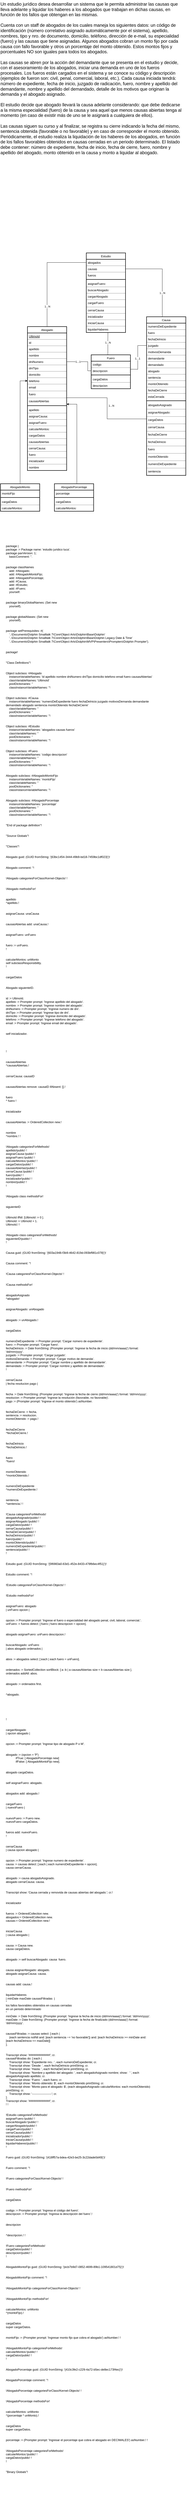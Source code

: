 <mxfile version="27.1.4">
  <diagram id="nPrbaPytp_9vwMqdARKt" name="Página-1">
    <mxGraphModel dx="1098" dy="1591" grid="1" gridSize="10" guides="1" tooltips="1" connect="1" arrows="1" fold="1" page="1" pageScale="1" pageWidth="827" pageHeight="1169" math="0" shadow="0">
      <root>
        <mxCell id="WIyWlLk6GJQsqaUBKTNV-0" />
        <mxCell id="WIyWlLk6GJQsqaUBKTNV-1" parent="WIyWlLk6GJQsqaUBKTNV-0" />
        <mxCell id="4O37cZlF4Homk0dJ1W0X-19" style="edgeStyle=orthogonalEdgeStyle;rounded=0;orthogonalLoop=1;jettySize=auto;html=1;endArrow=none;startFill=0;exitX=0;exitY=0.5;exitDx=0;exitDy=0;entryX=1;entryY=0.5;entryDx=0;entryDy=0;" parent="WIyWlLk6GJQsqaUBKTNV-1" source="zkfFHV4jXpPFQw0GAbJ--19" target="WocVs_nFNmPU2-qUiD_d-23" edge="1">
          <mxGeometry relative="1" as="geometry">
            <Array as="points">
              <mxPoint x="392" y="520" />
              <mxPoint x="392" y="483" />
            </Array>
            <mxPoint x="342" y="510" as="targetPoint" />
          </mxGeometry>
        </mxCell>
        <mxCell id="4O37cZlF4Homk0dJ1W0X-20" value="1...1" style="edgeLabel;html=1;align=center;verticalAlign=middle;resizable=0;points=[];" parent="4O37cZlF4Homk0dJ1W0X-19" vertex="1" connectable="0">
          <mxGeometry x="-0.055" y="3" relative="1" as="geometry">
            <mxPoint x="-27" y="-3" as="offset" />
          </mxGeometry>
        </mxCell>
        <mxCell id="4O37cZlF4Homk0dJ1W0X-24" style="edgeStyle=orthogonalEdgeStyle;rounded=0;orthogonalLoop=1;jettySize=auto;html=1;entryX=0;entryY=0.5;entryDx=0;entryDy=0;endArrow=none;startFill=0;exitX=0.996;exitY=0.254;exitDx=0;exitDy=0;exitPerimeter=0;" parent="WIyWlLk6GJQsqaUBKTNV-1" source="zkfFHV4jXpPFQw0GAbJ--19" target="WocVs_nFNmPU2-qUiD_d-14" edge="1">
          <mxGeometry relative="1" as="geometry">
            <Array as="points">
              <mxPoint x="582" y="514" />
              <mxPoint x="596" y="514" />
              <mxPoint x="596" y="586" />
            </Array>
          </mxGeometry>
        </mxCell>
        <mxCell id="4O37cZlF4Homk0dJ1W0X-25" value="1...1" style="edgeLabel;html=1;align=center;verticalAlign=middle;resizable=0;points=[];" parent="4O37cZlF4Homk0dJ1W0X-24" vertex="1" connectable="0">
          <mxGeometry x="0.063" y="1" relative="1" as="geometry">
            <mxPoint y="12" as="offset" />
          </mxGeometry>
        </mxCell>
        <mxCell id="zkfFHV4jXpPFQw0GAbJ--17" value="Fuero" style="swimlane;fontStyle=0;align=center;verticalAlign=top;childLayout=stackLayout;horizontal=1;startSize=26;horizontalStack=0;resizeParent=1;resizeLast=0;collapsible=1;marginBottom=0;rounded=0;shadow=0;strokeWidth=2;fillColor=#FFFFFF;perimeterSpacing=0;swimlaneLine=1;swimlaneFillColor=#FFFFFF;" parent="WIyWlLk6GJQsqaUBKTNV-1" vertex="1">
          <mxGeometry x="406" y="455" width="160" height="138" as="geometry">
            <mxRectangle x="550" y="140" width="160" height="26" as="alternateBounds" />
          </mxGeometry>
        </mxCell>
        <mxCell id="zkfFHV4jXpPFQw0GAbJ--18" value="codigo" style="text;align=left;verticalAlign=top;spacingLeft=4;spacingRight=4;overflow=hidden;rotatable=0;points=[[0,0.5],[1,0.5]];portConstraint=eastwest;fillColor=none;strokeWidth=0.5;strokeColor=default;" parent="zkfFHV4jXpPFQw0GAbJ--17" vertex="1">
          <mxGeometry y="26" width="160" height="26" as="geometry" />
        </mxCell>
        <mxCell id="zkfFHV4jXpPFQw0GAbJ--19" value="descripcion" style="text;align=left;verticalAlign=top;spacingLeft=4;spacingRight=4;overflow=hidden;rotatable=0;points=[[0,0.5],[1,0.5]];portConstraint=eastwest;rounded=0;shadow=0;html=0;fillColor=none;" parent="zkfFHV4jXpPFQw0GAbJ--17" vertex="1">
          <mxGeometry y="52" width="160" height="26" as="geometry" />
        </mxCell>
        <mxCell id="zkfFHV4jXpPFQw0GAbJ--23" value="" style="line;html=1;strokeWidth=2;align=left;verticalAlign=middle;spacingTop=-1;spacingLeft=3;spacingRight=3;rotatable=0;labelPosition=right;points=[];portConstraint=eastwest;" parent="zkfFHV4jXpPFQw0GAbJ--17" vertex="1">
          <mxGeometry y="78" width="160" height="8" as="geometry" />
        </mxCell>
        <mxCell id="_gNwSuhdFXTQbb97_CQj-11" value="cargaDatos" style="text;align=left;verticalAlign=top;spacingLeft=4;spacingRight=4;overflow=hidden;rotatable=0;points=[[0,0.5],[1,0.5]];portConstraint=eastwest;fillColor=none;" vertex="1" parent="zkfFHV4jXpPFQw0GAbJ--17">
          <mxGeometry y="86" width="160" height="26" as="geometry" />
        </mxCell>
        <mxCell id="zkfFHV4jXpPFQw0GAbJ--24" value="descripcion" style="text;align=left;verticalAlign=top;spacingLeft=4;spacingRight=4;overflow=hidden;rotatable=0;points=[[0,0.5],[1,0.5]];portConstraint=eastwest;fillColor=none;strokeColor=default;strokeWidth=0.5;" parent="zkfFHV4jXpPFQw0GAbJ--17" vertex="1">
          <mxGeometry y="112" width="160" height="26" as="geometry" />
        </mxCell>
        <mxCell id="WocVs_nFNmPU2-qUiD_d-0" value="&lt;font style=&quot;font-size: 18px;&quot;&gt;Un estudio jurídico desea desarrollar un sistema que le permita administrar las causas que&lt;br&gt;lleva adelante y liquidar los haberes a los abogados que trabajan en dichas causas, en&lt;br&gt;función de los fallos que obtengan en las mismas.&lt;/font&gt;&lt;div&gt;&lt;font style=&quot;font-size: 18px;&quot;&gt;&lt;br&gt;Cuenta con un staff de abogados de los cuales maneja los siguientes datos: un código de&lt;br&gt;identificación (número correlativo asignado automáticamente por el sistema), apellido,&lt;br&gt;nombres, tipo y nro. de documento, domicilio, teléfono, dirección de e-mail, su especialidad&lt;br&gt;(fuero) y las causas que tiene asignadas. Algunos abogados cobran un monto fijo por cada&lt;br&gt;causa con fallo favorable y otros un porcentaje del monto obtenido. Estos montos fijos y&lt;br&gt;porcentuales NO son iguales para todos los abogados.&lt;br&gt;&lt;br&gt;&lt;/font&gt;&lt;/div&gt;&lt;div&gt;&lt;font style=&quot;font-size: 18px;&quot;&gt;Las causas se abren por la acción del demandante que se presenta en el estudio y decide,&lt;br&gt;con el asesoramiento de los abogados, iniciar una demanda en uno de los fueros&lt;br&gt;procesales. Los fueros están cargados en el sistema y se conoce su código y descripción&lt;br&gt;(ejemplos de fueron son: civil, penal, comercial, laboral, etc.). Cada causa iniciada tendrá:&lt;br&gt;número de expediente, fecha de inicio, juzgado de radicación, fuero, nombre y apellido del&lt;br&gt;demandante, nombre y apellido del demandado, detalle de los motivos que originan la&lt;br&gt;demanda y el abogado asignado.&lt;br&gt;&lt;br&gt;&lt;/font&gt;&lt;/div&gt;&lt;div&gt;&lt;font style=&quot;font-size: 18px;&quot;&gt;El estudio decide que abogado llevará la causa adelante considerando: que debe dedicarse&lt;br&gt;a la misma especialidad (fuero) de la causa y sea aquel que menos causas abiertas tenga al&lt;br&gt;momento (en caso de existir más de uno se le asignará a cualquiera de ellos).&lt;br&gt;&lt;br&gt;&lt;/font&gt;&lt;/div&gt;&lt;div&gt;&lt;font style=&quot;font-size: 18px;&quot;&gt;Las causas siguen su curso y al finalizar, se registra su cierre indicando la fecha del mismo,&lt;br&gt;sentencia obtenida (favorable o no favorable) y en caso de corresponder el monto obtenido.&lt;br&gt;Periódicamente, el estudio realiza la liquidación de los haberes de los abogados, en función&lt;br&gt;de los fallos favorables obtenidos en causas cerradas en un periodo determinado. El listado&lt;br&gt;debe contener: número de expediente, fecha de inicio, fecha de cierre, fuero, nombre y&lt;br&gt;apellido del abogado, monto obtenido en la causa y monto a liquidar al abogado.&lt;/font&gt;&lt;/div&gt;" style="text;whiteSpace=wrap;html=1;" parent="WIyWlLk6GJQsqaUBKTNV-1" vertex="1">
          <mxGeometry x="34" y="-990" width="770" height="680" as="geometry" />
        </mxCell>
        <mxCell id="WocVs_nFNmPU2-qUiD_d-1" value="Estudio" style="swimlane;fontStyle=0;align=center;verticalAlign=top;childLayout=stackLayout;horizontal=1;startSize=26;horizontalStack=0;resizeParent=1;resizeLast=0;collapsible=1;marginBottom=0;rounded=0;shadow=0;strokeWidth=2;swimlaneFillColor=#FFFFFF;" parent="WIyWlLk6GJQsqaUBKTNV-1" vertex="1">
          <mxGeometry x="386" y="40" width="160" height="324" as="geometry">
            <mxRectangle x="550" y="140" width="160" height="26" as="alternateBounds" />
          </mxGeometry>
        </mxCell>
        <mxCell id="WocVs_nFNmPU2-qUiD_d-2" value="abogados" style="text;align=left;verticalAlign=top;spacingLeft=4;spacingRight=4;overflow=hidden;rotatable=0;points=[[0,0.5],[1,0.5]];portConstraint=eastwest;fillColor=none;strokeWidth=0.5;strokeColor=default;" parent="WocVs_nFNmPU2-qUiD_d-1" vertex="1">
          <mxGeometry y="26" width="160" height="26" as="geometry" />
        </mxCell>
        <mxCell id="WocVs_nFNmPU2-qUiD_d-3" value="causas" style="text;align=left;verticalAlign=top;spacingLeft=4;spacingRight=4;overflow=hidden;rotatable=0;points=[[0,0.5],[1,0.5]];portConstraint=eastwest;rounded=0;shadow=0;html=0;fillColor=none;strokeWidth=0.5;strokeColor=default;" parent="WocVs_nFNmPU2-qUiD_d-1" vertex="1">
          <mxGeometry y="52" width="160" height="26" as="geometry" />
        </mxCell>
        <mxCell id="wk-J22gKXtRtqj58cMsg-0" value="fueros" style="text;align=left;verticalAlign=top;spacingLeft=4;spacingRight=4;overflow=hidden;rotatable=0;points=[[0,0.5],[1,0.5]];portConstraint=eastwest;rounded=0;shadow=0;html=0;fillColor=none;strokeWidth=1;" parent="WocVs_nFNmPU2-qUiD_d-1" vertex="1">
          <mxGeometry y="78" width="160" height="26" as="geometry" />
        </mxCell>
        <mxCell id="WocVs_nFNmPU2-qUiD_d-7" value="" style="line;html=1;strokeWidth=2;align=left;verticalAlign=middle;spacingTop=-1;spacingLeft=3;spacingRight=3;rotatable=0;labelPosition=right;points=[];portConstraint=eastwest;" parent="WocVs_nFNmPU2-qUiD_d-1" vertex="1">
          <mxGeometry y="104" width="160" height="8" as="geometry" />
        </mxCell>
        <mxCell id="WocVs_nFNmPU2-qUiD_d-8" value="asignarFuero:" style="text;align=left;verticalAlign=top;spacingLeft=4;spacingRight=4;overflow=hidden;rotatable=0;points=[[0,0.5],[1,0.5]];portConstraint=eastwest;fillColor=none;strokeColor=none;strokeWidth=0.5;" parent="WocVs_nFNmPU2-qUiD_d-1" vertex="1">
          <mxGeometry y="112" width="160" height="26" as="geometry" />
        </mxCell>
        <mxCell id="wk-J22gKXtRtqj58cMsg-1" value="buscarAbogado:" style="text;align=left;verticalAlign=top;spacingLeft=4;spacingRight=4;overflow=hidden;rotatable=0;points=[[0,0.5],[1,0.5]];portConstraint=eastwest;fillColor=none;strokeColor=default;strokeWidth=0.5;" parent="WocVs_nFNmPU2-qUiD_d-1" vertex="1">
          <mxGeometry y="138" width="160" height="26" as="geometry" />
        </mxCell>
        <mxCell id="4O37cZlF4Homk0dJ1W0X-21" value="cargarAbogado" style="text;align=left;verticalAlign=top;spacingLeft=4;spacingRight=4;overflow=hidden;rotatable=0;points=[[0,0.5],[1,0.5]];portConstraint=eastwest;fillColor=none;strokeColor=default;strokeWidth=0.5;" parent="WocVs_nFNmPU2-qUiD_d-1" vertex="1">
          <mxGeometry y="164" width="160" height="26" as="geometry" />
        </mxCell>
        <mxCell id="4O37cZlF4Homk0dJ1W0X-27" value="cargarFuero" style="text;align=left;verticalAlign=top;spacingLeft=4;spacingRight=4;overflow=hidden;rotatable=0;points=[[0,0.5],[1,0.5]];portConstraint=eastwest;fillColor=none;strokeColor=default;strokeWidth=0.5;" parent="WocVs_nFNmPU2-qUiD_d-1" vertex="1">
          <mxGeometry y="190" width="160" height="30" as="geometry" />
        </mxCell>
        <mxCell id="4O37cZlF4Homk0dJ1W0X-23" value="cerrarCausa" style="text;align=left;verticalAlign=top;spacingLeft=4;spacingRight=4;overflow=hidden;rotatable=0;points=[[0,0.5],[1,0.5]];portConstraint=eastwest;fillColor=none;strokeColor=default;strokeWidth=0.5;" parent="WocVs_nFNmPU2-qUiD_d-1" vertex="1">
          <mxGeometry y="220" width="160" height="26" as="geometry" />
        </mxCell>
        <mxCell id="4O37cZlF4Homk0dJ1W0X-26" value="inicializador" style="text;align=left;verticalAlign=top;spacingLeft=4;spacingRight=4;overflow=hidden;rotatable=0;points=[[0,0.5],[1,0.5]];portConstraint=eastwest;fillColor=none;" parent="WocVs_nFNmPU2-qUiD_d-1" vertex="1">
          <mxGeometry y="246" width="160" height="26" as="geometry" />
        </mxCell>
        <mxCell id="_gNwSuhdFXTQbb97_CQj-9" value="iniciarCausa" style="text;align=left;verticalAlign=top;spacingLeft=4;spacingRight=4;overflow=hidden;rotatable=0;points=[[0,0.5],[1,0.5]];portConstraint=eastwest;fillColor=none;strokeColor=default;strokeWidth=0.5;" vertex="1" parent="WocVs_nFNmPU2-qUiD_d-1">
          <mxGeometry y="272" width="160" height="26" as="geometry" />
        </mxCell>
        <mxCell id="_gNwSuhdFXTQbb97_CQj-10" value="liquidarHaberes" style="text;align=left;verticalAlign=top;spacingLeft=4;spacingRight=4;overflow=hidden;rotatable=0;points=[[0,0.5],[1,0.5]];portConstraint=eastwest;fillColor=none;" vertex="1" parent="WocVs_nFNmPU2-qUiD_d-1">
          <mxGeometry y="298" width="160" height="26" as="geometry" />
        </mxCell>
        <mxCell id="WocVs_nFNmPU2-qUiD_d-58" style="edgeStyle=orthogonalEdgeStyle;rounded=0;orthogonalLoop=1;jettySize=auto;html=1;entryX=0;entryY=0.5;entryDx=0;entryDy=0;endArrow=none;startFill=0;" parent="WIyWlLk6GJQsqaUBKTNV-1" source="WocVs_nFNmPU2-qUiD_d-19" target="WocVs_nFNmPU2-qUiD_d-2" edge="1">
          <mxGeometry relative="1" as="geometry" />
        </mxCell>
        <mxCell id="WocVs_nFNmPU2-qUiD_d-68" value="1...N" style="edgeLabel;html=1;align=center;verticalAlign=middle;resizable=0;points=[];shadow=0;strokeColor=#000000;" parent="WocVs_nFNmPU2-qUiD_d-58" vertex="1" connectable="0">
          <mxGeometry x="-0.613" y="-1" relative="1" as="geometry">
            <mxPoint y="-1" as="offset" />
          </mxGeometry>
        </mxCell>
        <mxCell id="WocVs_nFNmPU2-qUiD_d-19" value="Abogado" style="swimlane;fontStyle=0;align=center;verticalAlign=top;childLayout=stackLayout;horizontal=1;startSize=26;horizontalStack=0;resizeParent=1;resizeLast=0;collapsible=1;marginBottom=0;rounded=0;shadow=0;strokeWidth=2;fillColor=#FFFFFF;swimlaneFillColor=#FFFFFF;" parent="WIyWlLk6GJQsqaUBKTNV-1" vertex="1">
          <mxGeometry x="146" y="340" width="160" height="586" as="geometry">
            <mxRectangle x="550" y="140" width="160" height="26" as="alternateBounds" />
          </mxGeometry>
        </mxCell>
        <mxCell id="WocVs_nFNmPU2-qUiD_d-20" value="UltimoId" style="text;align=left;verticalAlign=top;spacingLeft=4;spacingRight=4;overflow=hidden;rotatable=0;points=[[0,0.5],[1,0.5]];portConstraint=eastwest;fillColor=none;strokeColor=default;strokeWidth=0.5;fontStyle=4" parent="WocVs_nFNmPU2-qUiD_d-19" vertex="1">
          <mxGeometry y="26" width="160" height="26" as="geometry" />
        </mxCell>
        <mxCell id="WocVs_nFNmPU2-qUiD_d-21" value="id" style="text;align=left;verticalAlign=top;spacingLeft=4;spacingRight=4;overflow=hidden;rotatable=0;points=[[0,0.5],[1,0.5]];portConstraint=eastwest;rounded=0;shadow=0;html=0;fillColor=none;strokeColor=default;strokeWidth=0.5;" parent="WocVs_nFNmPU2-qUiD_d-19" vertex="1">
          <mxGeometry y="52" width="160" height="26" as="geometry" />
        </mxCell>
        <mxCell id="wk-J22gKXtRtqj58cMsg-12" value="apellido" style="text;align=left;verticalAlign=top;spacingLeft=4;spacingRight=4;overflow=hidden;rotatable=0;points=[[0,0.5],[1,0.5]];portConstraint=eastwest;rounded=0;shadow=0;html=0;fillColor=none;strokeColor=default;strokeWidth=0.5;" parent="WocVs_nFNmPU2-qUiD_d-19" vertex="1">
          <mxGeometry y="78" width="160" height="26" as="geometry" />
        </mxCell>
        <mxCell id="WocVs_nFNmPU2-qUiD_d-22" value="nombre" style="text;align=left;verticalAlign=top;spacingLeft=4;spacingRight=4;overflow=hidden;rotatable=0;points=[[0,0.5],[1,0.5]];portConstraint=eastwest;rounded=0;shadow=0;html=0;fillColor=none;strokeColor=default;strokeWidth=0.5;" parent="WocVs_nFNmPU2-qUiD_d-19" vertex="1">
          <mxGeometry y="104" width="160" height="26" as="geometry" />
        </mxCell>
        <mxCell id="WocVs_nFNmPU2-qUiD_d-23" value="dniNumero" style="text;align=left;verticalAlign=top;spacingLeft=4;spacingRight=4;overflow=hidden;rotatable=0;points=[[0,0.5],[1,0.5]];portConstraint=eastwest;rounded=0;shadow=0;html=0;fillColor=none;strokeColor=default;strokeWidth=0.5;" parent="WocVs_nFNmPU2-qUiD_d-19" vertex="1">
          <mxGeometry y="130" width="160" height="26" as="geometry" />
        </mxCell>
        <mxCell id="4O37cZlF4Homk0dJ1W0X-4" value="dniTipo" style="text;align=left;verticalAlign=top;spacingLeft=4;spacingRight=4;overflow=hidden;rotatable=0;points=[[0,0.5],[1,0.5]];portConstraint=eastwest;rounded=0;shadow=0;html=0;fillColor=none;strokeColor=default;strokeWidth=0.5;" parent="WocVs_nFNmPU2-qUiD_d-19" vertex="1">
          <mxGeometry y="156" width="160" height="26" as="geometry" />
        </mxCell>
        <mxCell id="WocVs_nFNmPU2-qUiD_d-24" value="domicilio" style="text;align=left;verticalAlign=top;spacingLeft=4;spacingRight=4;overflow=hidden;rotatable=0;points=[[0,0.5],[1,0.5]];portConstraint=eastwest;rounded=0;shadow=0;html=0;fillColor=none;strokeColor=default;strokeWidth=0.5;" parent="WocVs_nFNmPU2-qUiD_d-19" vertex="1">
          <mxGeometry y="182" width="160" height="26" as="geometry" />
        </mxCell>
        <mxCell id="WocVs_nFNmPU2-qUiD_d-26" value="telefono" style="text;align=left;verticalAlign=top;spacingLeft=4;spacingRight=4;overflow=hidden;rotatable=0;points=[[0,0.5],[1,0.5]];portConstraint=eastwest;fillColor=none;strokeColor=default;strokeWidth=0.5;" parent="WocVs_nFNmPU2-qUiD_d-19" vertex="1">
          <mxGeometry y="208" width="160" height="26" as="geometry" />
        </mxCell>
        <mxCell id="WocVs_nFNmPU2-qUiD_d-27" value="email" style="text;align=left;verticalAlign=top;spacingLeft=4;spacingRight=4;overflow=hidden;rotatable=0;points=[[0,0.5],[1,0.5]];portConstraint=eastwest;fillColor=none;strokeColor=default;strokeWidth=0.5;" parent="WocVs_nFNmPU2-qUiD_d-19" vertex="1">
          <mxGeometry y="234" width="160" height="28" as="geometry" />
        </mxCell>
        <mxCell id="WocVs_nFNmPU2-qUiD_d-39" value="fuero" style="text;align=left;verticalAlign=top;spacingLeft=4;spacingRight=4;overflow=hidden;rotatable=0;points=[[0,0.5],[1,0.5]];portConstraint=eastwest;fillColor=none;strokeColor=default;strokeWidth=0.5;" parent="WocVs_nFNmPU2-qUiD_d-19" vertex="1">
          <mxGeometry y="262" width="160" height="28" as="geometry" />
        </mxCell>
        <mxCell id="WocVs_nFNmPU2-qUiD_d-40" value="causasAbiertas" style="text;align=left;verticalAlign=top;spacingLeft=4;spacingRight=4;overflow=hidden;rotatable=0;points=[[0,0.5],[1,0.5]];portConstraint=eastwest;fillColor=none;" parent="WocVs_nFNmPU2-qUiD_d-19" vertex="1">
          <mxGeometry y="290" width="160" height="28" as="geometry" />
        </mxCell>
        <mxCell id="WocVs_nFNmPU2-qUiD_d-41" value="" style="line;html=1;strokeWidth=2;align=left;verticalAlign=middle;spacingTop=-1;spacingLeft=3;spacingRight=3;rotatable=0;labelPosition=right;points=[];portConstraint=eastwest;" parent="WocVs_nFNmPU2-qUiD_d-19" vertex="1">
          <mxGeometry y="318" width="160" height="8" as="geometry" />
        </mxCell>
        <mxCell id="WocVs_nFNmPU2-qUiD_d-64" value="apellido" style="text;align=left;verticalAlign=top;spacingLeft=4;spacingRight=4;overflow=hidden;rotatable=0;points=[[0,0.5],[1,0.5]];portConstraint=eastwest;fillColor=none;" parent="WocVs_nFNmPU2-qUiD_d-19" vertex="1">
          <mxGeometry y="326" width="160" height="26" as="geometry" />
        </mxCell>
        <mxCell id="_gNwSuhdFXTQbb97_CQj-0" value="asignarCausa:" style="text;align=left;verticalAlign=top;spacingLeft=4;spacingRight=4;overflow=hidden;rotatable=0;points=[[0,0.5],[1,0.5]];portConstraint=eastwest;fillColor=none;strokeColor=default;strokeWidth=0.5;" vertex="1" parent="WocVs_nFNmPU2-qUiD_d-19">
          <mxGeometry y="352" width="160" height="26" as="geometry" />
        </mxCell>
        <mxCell id="_gNwSuhdFXTQbb97_CQj-1" value="asignarFuero:" style="text;align=left;verticalAlign=top;spacingLeft=4;spacingRight=4;overflow=hidden;rotatable=0;points=[[0,0.5],[1,0.5]];portConstraint=eastwest;fillColor=none;strokeColor=default;strokeWidth=0.5;" vertex="1" parent="WocVs_nFNmPU2-qUiD_d-19">
          <mxGeometry y="378" width="160" height="26" as="geometry" />
        </mxCell>
        <mxCell id="_gNwSuhdFXTQbb97_CQj-3" value="calcularMontos:" style="text;align=left;verticalAlign=top;spacingLeft=4;spacingRight=4;overflow=hidden;rotatable=0;points=[[0,0.5],[1,0.5]];portConstraint=eastwest;fillColor=none;strokeColor=default;strokeWidth=0.5;" vertex="1" parent="WocVs_nFNmPU2-qUiD_d-19">
          <mxGeometry y="404" width="160" height="26" as="geometry" />
        </mxCell>
        <mxCell id="_gNwSuhdFXTQbb97_CQj-4" value="cargarDatos" style="text;align=left;verticalAlign=top;spacingLeft=4;spacingRight=4;overflow=hidden;rotatable=0;points=[[0,0.5],[1,0.5]];portConstraint=eastwest;fillColor=none;strokeColor=default;strokeWidth=0.5;" vertex="1" parent="WocVs_nFNmPU2-qUiD_d-19">
          <mxGeometry y="430" width="160" height="26" as="geometry" />
        </mxCell>
        <mxCell id="_gNwSuhdFXTQbb97_CQj-5" value="causasAbiertas" style="text;align=left;verticalAlign=top;spacingLeft=4;spacingRight=4;overflow=hidden;rotatable=0;points=[[0,0.5],[1,0.5]];portConstraint=eastwest;fillColor=none;strokeColor=default;strokeWidth=0.5;" vertex="1" parent="WocVs_nFNmPU2-qUiD_d-19">
          <mxGeometry y="456" width="160" height="26" as="geometry" />
        </mxCell>
        <mxCell id="_gNwSuhdFXTQbb97_CQj-6" value="cerrarCausa:" style="text;align=left;verticalAlign=top;spacingLeft=4;spacingRight=4;overflow=hidden;rotatable=0;points=[[0,0.5],[1,0.5]];portConstraint=eastwest;fillColor=none;strokeColor=default;strokeWidth=0.5;" vertex="1" parent="WocVs_nFNmPU2-qUiD_d-19">
          <mxGeometry y="482" width="160" height="26" as="geometry" />
        </mxCell>
        <mxCell id="_gNwSuhdFXTQbb97_CQj-2" value="fuero" style="text;align=left;verticalAlign=top;spacingLeft=4;spacingRight=4;overflow=hidden;rotatable=0;points=[[0,0.5],[1,0.5]];portConstraint=eastwest;fillColor=none;strokeColor=default;strokeWidth=0.5;" vertex="1" parent="WocVs_nFNmPU2-qUiD_d-19">
          <mxGeometry y="508" width="160" height="26" as="geometry" />
        </mxCell>
        <mxCell id="_gNwSuhdFXTQbb97_CQj-7" value="inicializador" style="text;align=left;verticalAlign=top;spacingLeft=4;spacingRight=4;overflow=hidden;rotatable=0;points=[[0,0.5],[1,0.5]];portConstraint=eastwest;fillColor=none;strokeColor=default;strokeWidth=0.5;" vertex="1" parent="WocVs_nFNmPU2-qUiD_d-19">
          <mxGeometry y="534" width="160" height="26" as="geometry" />
        </mxCell>
        <mxCell id="_gNwSuhdFXTQbb97_CQj-8" value="nombre" style="text;align=left;verticalAlign=top;spacingLeft=4;spacingRight=4;overflow=hidden;rotatable=0;points=[[0,0.5],[1,0.5]];portConstraint=eastwest;fillColor=none;" vertex="1" parent="WocVs_nFNmPU2-qUiD_d-19">
          <mxGeometry y="560" width="160" height="26" as="geometry" />
        </mxCell>
        <mxCell id="WocVs_nFNmPU2-qUiD_d-72" style="edgeStyle=orthogonalEdgeStyle;rounded=0;orthogonalLoop=1;jettySize=auto;html=1;endArrow=none;startFill=0;exitX=0.375;exitY=0.003;exitDx=0;exitDy=0;exitPerimeter=0;entryX=0.999;entryY=0.265;entryDx=0;entryDy=0;entryPerimeter=0;" parent="WIyWlLk6GJQsqaUBKTNV-1" source="WocVs_nFNmPU2-qUiD_d-10" target="WocVs_nFNmPU2-qUiD_d-3" edge="1">
          <mxGeometry relative="1" as="geometry">
            <mxPoint x="572" y="90" as="targetPoint" />
            <Array as="points">
              <mxPoint x="696" y="302" />
              <mxPoint x="696" y="105" />
              <mxPoint x="546" y="105" />
            </Array>
            <mxPoint x="696" y="450" as="sourcePoint" />
          </mxGeometry>
        </mxCell>
        <mxCell id="WocVs_nFNmPU2-qUiD_d-73" value="1...N" style="edgeLabel;html=1;align=center;verticalAlign=middle;resizable=0;points=[];" parent="WocVs_nFNmPU2-qUiD_d-72" vertex="1" connectable="0">
          <mxGeometry x="-0.112" y="-4" relative="1" as="geometry">
            <mxPoint x="-4" y="55" as="offset" />
          </mxGeometry>
        </mxCell>
        <mxCell id="WocVs_nFNmPU2-qUiD_d-10" value="Causa" style="swimlane;fontStyle=0;align=center;verticalAlign=top;childLayout=stackLayout;horizontal=1;startSize=26;horizontalStack=0;resizeParent=1;resizeLast=0;collapsible=1;marginBottom=0;rounded=0;shadow=0;strokeWidth=2;fillColor=#FFFFFF;swimlaneFillColor=#FFFFFF;" parent="WIyWlLk6GJQsqaUBKTNV-1" vertex="1">
          <mxGeometry x="632" y="300" width="160" height="646" as="geometry">
            <mxRectangle x="550" y="140" width="160" height="26" as="alternateBounds" />
          </mxGeometry>
        </mxCell>
        <mxCell id="WocVs_nFNmPU2-qUiD_d-11" value="numeroDeExpediente" style="text;align=left;verticalAlign=top;spacingLeft=4;spacingRight=4;overflow=hidden;rotatable=0;points=[[0,0.5],[1,0.5]];portConstraint=eastwest;fillColor=none;strokeColor=default;strokeWidth=0.5;" parent="WocVs_nFNmPU2-qUiD_d-10" vertex="1">
          <mxGeometry y="26" width="160" height="26" as="geometry" />
        </mxCell>
        <mxCell id="WocVs_nFNmPU2-qUiD_d-12" value="fuero" style="text;align=left;verticalAlign=top;spacingLeft=4;spacingRight=4;overflow=hidden;rotatable=0;points=[[0,0.5],[1,0.5]];portConstraint=eastwest;rounded=0;shadow=0;html=0;fillColor=none;strokeColor=default;strokeWidth=0.5;" parent="WocVs_nFNmPU2-qUiD_d-10" vertex="1">
          <mxGeometry y="52" width="160" height="26" as="geometry" />
        </mxCell>
        <mxCell id="WocVs_nFNmPU2-qUiD_d-13" value="fechaDeInicio" style="text;align=left;verticalAlign=top;spacingLeft=4;spacingRight=4;overflow=hidden;rotatable=0;points=[[0,0.5],[1,0.5]];portConstraint=eastwest;rounded=0;shadow=0;html=0;fillColor=none;strokeColor=default;strokeWidth=0.5;" parent="WocVs_nFNmPU2-qUiD_d-10" vertex="1">
          <mxGeometry y="78" width="160" height="26" as="geometry" />
        </mxCell>
        <mxCell id="WocVs_nFNmPU2-qUiD_d-14" value="juzgado" style="text;align=left;verticalAlign=top;spacingLeft=4;spacingRight=4;overflow=hidden;rotatable=0;points=[[0,0.5],[1,0.5]];portConstraint=eastwest;rounded=0;shadow=0;html=0;fillColor=none;strokeColor=default;strokeWidth=0.5;" parent="WocVs_nFNmPU2-qUiD_d-10" vertex="1">
          <mxGeometry y="104" width="160" height="26" as="geometry" />
        </mxCell>
        <mxCell id="4O37cZlF4Homk0dJ1W0X-3" value="motivosDemanda" style="text;align=left;verticalAlign=top;spacingLeft=4;spacingRight=4;overflow=hidden;rotatable=0;points=[[0,0.5],[1,0.5]];portConstraint=eastwest;rounded=0;shadow=0;html=0;fillColor=none;strokeColor=default;strokeWidth=0.5;" parent="WocVs_nFNmPU2-qUiD_d-10" vertex="1">
          <mxGeometry y="130" width="160" height="26" as="geometry" />
        </mxCell>
        <mxCell id="WocVs_nFNmPU2-qUiD_d-43" value="demandante" style="text;align=left;verticalAlign=top;spacingLeft=4;spacingRight=4;overflow=hidden;rotatable=0;points=[[0,0.5],[1,0.5]];portConstraint=eastwest;rounded=0;shadow=0;html=0;fillColor=none;strokeColor=default;strokeWidth=0.5;" parent="WocVs_nFNmPU2-qUiD_d-10" vertex="1">
          <mxGeometry y="156" width="160" height="26" as="geometry" />
        </mxCell>
        <mxCell id="WocVs_nFNmPU2-qUiD_d-44" value="demandado" style="text;align=left;verticalAlign=top;spacingLeft=4;spacingRight=4;overflow=hidden;rotatable=0;points=[[0,0.5],[1,0.5]];portConstraint=eastwest;rounded=0;shadow=0;html=0;fillColor=none;strokeColor=default;strokeWidth=0.5;" parent="WocVs_nFNmPU2-qUiD_d-10" vertex="1">
          <mxGeometry y="182" width="160" height="26" as="geometry" />
        </mxCell>
        <mxCell id="WocVs_nFNmPU2-qUiD_d-47" value="abogado" style="text;align=left;verticalAlign=top;spacingLeft=4;spacingRight=4;overflow=hidden;rotatable=0;points=[[0,0.5],[1,0.5]];portConstraint=eastwest;rounded=0;shadow=0;html=0;fillColor=none;strokeColor=default;strokeWidth=0.5;" parent="WocVs_nFNmPU2-qUiD_d-10" vertex="1">
          <mxGeometry y="208" width="160" height="26" as="geometry" />
        </mxCell>
        <mxCell id="4O37cZlF4Homk0dJ1W0X-0" value="sentencia" style="text;align=left;verticalAlign=top;spacingLeft=4;spacingRight=4;overflow=hidden;rotatable=0;points=[[0,0.5],[1,0.5]];portConstraint=eastwest;rounded=0;shadow=0;html=0;fillColor=none;strokeColor=default;strokeWidth=0.5;" parent="WocVs_nFNmPU2-qUiD_d-10" vertex="1">
          <mxGeometry y="234" width="160" height="26" as="geometry" />
        </mxCell>
        <mxCell id="4O37cZlF4Homk0dJ1W0X-1" value="montoObtenido" style="text;align=left;verticalAlign=top;spacingLeft=4;spacingRight=4;overflow=hidden;rotatable=0;points=[[0,0.5],[1,0.5]];portConstraint=eastwest;rounded=0;shadow=0;html=0;fillColor=none;strokeColor=default;strokeWidth=0.5;" parent="WocVs_nFNmPU2-qUiD_d-10" vertex="1">
          <mxGeometry y="260" width="160" height="26" as="geometry" />
        </mxCell>
        <mxCell id="4O37cZlF4Homk0dJ1W0X-2" value="fechaDeCierre" style="text;align=left;verticalAlign=top;spacingLeft=4;spacingRight=4;overflow=hidden;rotatable=0;points=[[0,0.5],[1,0.5]];portConstraint=eastwest;rounded=0;shadow=0;html=0;fillColor=none;strokeColor=default;strokeWidth=0.5;" parent="WocVs_nFNmPU2-qUiD_d-10" vertex="1">
          <mxGeometry y="286" width="160" height="26" as="geometry" />
        </mxCell>
        <mxCell id="wk-J22gKXtRtqj58cMsg-10" value="estaCerrada" style="text;align=left;verticalAlign=top;spacingLeft=4;spacingRight=4;overflow=hidden;rotatable=0;points=[[0,0.5],[1,0.5]];portConstraint=eastwest;rounded=0;shadow=0;html=0;fillColor=none;strokeColor=none;strokeWidth=0.5;" parent="WocVs_nFNmPU2-qUiD_d-10" vertex="1">
          <mxGeometry y="312" width="160" height="26" as="geometry" />
        </mxCell>
        <mxCell id="WocVs_nFNmPU2-qUiD_d-16" value="" style="line;html=1;strokeWidth=2;align=left;verticalAlign=middle;spacingTop=-1;spacingLeft=3;spacingRight=3;rotatable=0;labelPosition=right;points=[];portConstraint=eastwest;fillColor=#FFFFFF;" parent="WocVs_nFNmPU2-qUiD_d-10" vertex="1">
          <mxGeometry y="338" width="160" height="8" as="geometry" />
        </mxCell>
        <mxCell id="WocVs_nFNmPU2-qUiD_d-17" value="abogadoAsignado" style="text;align=left;verticalAlign=top;spacingLeft=4;spacingRight=4;overflow=hidden;rotatable=0;points=[[0,0.5],[1,0.5]];portConstraint=eastwest;fillColor=none;" parent="WocVs_nFNmPU2-qUiD_d-10" vertex="1">
          <mxGeometry y="346" width="160" height="30" as="geometry" />
        </mxCell>
        <mxCell id="_gNwSuhdFXTQbb97_CQj-12" value="asignarAbogado:" style="text;align=left;verticalAlign=top;spacingLeft=4;spacingRight=4;overflow=hidden;rotatable=0;points=[[0,0.5],[1,0.5]];portConstraint=eastwest;fillColor=none;strokeColor=default;strokeWidth=0.5;" vertex="1" parent="WocVs_nFNmPU2-qUiD_d-10">
          <mxGeometry y="376" width="160" height="30" as="geometry" />
        </mxCell>
        <mxCell id="_gNwSuhdFXTQbb97_CQj-13" value="cargaDatos" style="text;align=left;verticalAlign=top;spacingLeft=4;spacingRight=4;overflow=hidden;rotatable=0;points=[[0,0.5],[1,0.5]];portConstraint=eastwest;fillColor=none;strokeColor=default;strokeWidth=0.5;" vertex="1" parent="WocVs_nFNmPU2-qUiD_d-10">
          <mxGeometry y="406" width="160" height="30" as="geometry" />
        </mxCell>
        <mxCell id="_gNwSuhdFXTQbb97_CQj-15" value="cerrarCausa" style="text;align=left;verticalAlign=top;spacingLeft=4;spacingRight=4;overflow=hidden;rotatable=0;points=[[0,0.5],[1,0.5]];portConstraint=eastwest;fillColor=none;" vertex="1" parent="WocVs_nFNmPU2-qUiD_d-10">
          <mxGeometry y="436" width="160" height="30" as="geometry" />
        </mxCell>
        <mxCell id="_gNwSuhdFXTQbb97_CQj-18" value="fechaDeCierre" style="text;align=left;verticalAlign=top;spacingLeft=4;spacingRight=4;overflow=hidden;rotatable=0;points=[[0,0.5],[1,0.5]];portConstraint=eastwest;fillColor=none;strokeColor=default;strokeWidth=0.5;" vertex="1" parent="WocVs_nFNmPU2-qUiD_d-10">
          <mxGeometry y="466" width="160" height="30" as="geometry" />
        </mxCell>
        <mxCell id="_gNwSuhdFXTQbb97_CQj-17" value="fechaDeInicio" style="text;align=left;verticalAlign=top;spacingLeft=4;spacingRight=4;overflow=hidden;rotatable=0;points=[[0,0.5],[1,0.5]];portConstraint=eastwest;fillColor=none;" vertex="1" parent="WocVs_nFNmPU2-qUiD_d-10">
          <mxGeometry y="496" width="160" height="30" as="geometry" />
        </mxCell>
        <mxCell id="_gNwSuhdFXTQbb97_CQj-16" value="fuero" style="text;align=left;verticalAlign=top;spacingLeft=4;spacingRight=4;overflow=hidden;rotatable=0;points=[[0,0.5],[1,0.5]];portConstraint=eastwest;fillColor=none;strokeColor=default;strokeWidth=0.5;" vertex="1" parent="WocVs_nFNmPU2-qUiD_d-10">
          <mxGeometry y="526" width="160" height="30" as="geometry" />
        </mxCell>
        <mxCell id="_gNwSuhdFXTQbb97_CQj-14" value="montoObtenido" style="text;align=left;verticalAlign=top;spacingLeft=4;spacingRight=4;overflow=hidden;rotatable=0;points=[[0,0.5],[1,0.5]];portConstraint=eastwest;fillColor=none;strokeColor=default;strokeWidth=0.5;" vertex="1" parent="WocVs_nFNmPU2-qUiD_d-10">
          <mxGeometry y="556" width="160" height="30" as="geometry" />
        </mxCell>
        <mxCell id="_gNwSuhdFXTQbb97_CQj-19" value="numeroDeExpediente" style="text;align=left;verticalAlign=top;spacingLeft=4;spacingRight=4;overflow=hidden;rotatable=0;points=[[0,0.5],[1,0.5]];portConstraint=eastwest;fillColor=none;strokeColor=default;strokeWidth=0.5;" vertex="1" parent="WocVs_nFNmPU2-qUiD_d-10">
          <mxGeometry y="586" width="160" height="30" as="geometry" />
        </mxCell>
        <mxCell id="_gNwSuhdFXTQbb97_CQj-20" value="sentencia&#xa;" style="text;align=left;verticalAlign=top;spacingLeft=4;spacingRight=4;overflow=hidden;rotatable=0;points=[[0,0.5],[1,0.5]];portConstraint=eastwest;fillColor=none;strokeColor=default;strokeWidth=0.5;" vertex="1" parent="WocVs_nFNmPU2-qUiD_d-10">
          <mxGeometry y="616" width="160" height="30" as="geometry" />
        </mxCell>
        <mxCell id="4O37cZlF4Homk0dJ1W0X-17" style="edgeStyle=orthogonalEdgeStyle;rounded=0;orthogonalLoop=1;jettySize=auto;html=1;exitX=0.5;exitY=0;exitDx=0;exitDy=0;entryX=0;entryY=0.5;entryDx=0;entryDy=0;" parent="WIyWlLk6GJQsqaUBKTNV-1" source="4O37cZlF4Homk0dJ1W0X-7" target="WocVs_nFNmPU2-qUiD_d-26" edge="1">
          <mxGeometry relative="1" as="geometry" />
        </mxCell>
        <mxCell id="4O37cZlF4Homk0dJ1W0X-7" value="AbogadoMonto" style="swimlane;fontStyle=0;align=center;verticalAlign=top;childLayout=stackLayout;horizontal=1;startSize=26;horizontalStack=0;resizeParent=1;resizeLast=0;collapsible=1;marginBottom=0;rounded=0;shadow=0;strokeWidth=2;fillColor=#FFFFFF;swimlaneFillColor=#FFFFFF;" parent="WIyWlLk6GJQsqaUBKTNV-1" vertex="1">
          <mxGeometry x="36" y="980" width="160" height="112" as="geometry">
            <mxRectangle x="550" y="140" width="160" height="26" as="alternateBounds" />
          </mxGeometry>
        </mxCell>
        <mxCell id="4O37cZlF4Homk0dJ1W0X-8" value="montoFijo" style="text;align=left;verticalAlign=top;spacingLeft=4;spacingRight=4;overflow=hidden;rotatable=0;points=[[0,0.5],[1,0.5]];portConstraint=eastwest;fillColor=none;strokeColor=none;strokeWidth=0.5;" parent="4O37cZlF4Homk0dJ1W0X-7" vertex="1">
          <mxGeometry y="26" width="160" height="26" as="geometry" />
        </mxCell>
        <mxCell id="4O37cZlF4Homk0dJ1W0X-10" value="" style="line;html=1;strokeWidth=2;align=left;verticalAlign=middle;spacingTop=-1;spacingLeft=3;spacingRight=3;rotatable=0;labelPosition=right;points=[];portConstraint=eastwest;fillColor=none;" parent="4O37cZlF4Homk0dJ1W0X-7" vertex="1">
          <mxGeometry y="52" width="160" height="8" as="geometry" />
        </mxCell>
        <mxCell id="4O37cZlF4Homk0dJ1W0X-11" value="cargaDatos" style="text;align=left;verticalAlign=top;spacingLeft=4;spacingRight=4;overflow=hidden;rotatable=0;points=[[0,0.5],[1,0.5]];portConstraint=eastwest;fillColor=none;strokeColor=none;" parent="4O37cZlF4Homk0dJ1W0X-7" vertex="1">
          <mxGeometry y="60" width="160" height="26" as="geometry" />
        </mxCell>
        <mxCell id="wk-J22gKXtRtqj58cMsg-7" value="calcularMontos:" style="text;align=left;verticalAlign=top;spacingLeft=4;spacingRight=4;overflow=hidden;rotatable=0;points=[[0,0.5],[1,0.5]];portConstraint=eastwest;fillColor=none;strokeColor=default;strokeWidth=0.5;" parent="4O37cZlF4Homk0dJ1W0X-7" vertex="1">
          <mxGeometry y="86" width="160" height="26" as="geometry" />
        </mxCell>
        <mxCell id="4O37cZlF4Homk0dJ1W0X-18" style="edgeStyle=orthogonalEdgeStyle;rounded=0;orthogonalLoop=1;jettySize=auto;html=1;entryX=1;entryY=0.929;entryDx=0;entryDy=0;entryPerimeter=0;exitX=0.572;exitY=0.008;exitDx=0;exitDy=0;exitPerimeter=0;" parent="WIyWlLk6GJQsqaUBKTNV-1" source="4O37cZlF4Homk0dJ1W0X-12" target="WocVs_nFNmPU2-qUiD_d-40" edge="1">
          <mxGeometry relative="1" as="geometry">
            <mxPoint x="351.0" y="779" as="sourcePoint" />
            <mxPoint x="341" y="630" as="targetPoint" />
            <Array as="points">
              <mxPoint x="348" y="656" />
            </Array>
          </mxGeometry>
        </mxCell>
        <mxCell id="4O37cZlF4Homk0dJ1W0X-12" value="AbogadoPorcentaje" style="swimlane;fontStyle=0;align=center;verticalAlign=top;childLayout=stackLayout;horizontal=1;startSize=26;horizontalStack=0;resizeParent=1;resizeLast=0;collapsible=1;marginBottom=0;rounded=0;shadow=0;strokeWidth=2;fillColor=#FFFFFF;swimlaneFillColor=#FFFFFF;" parent="WIyWlLk6GJQsqaUBKTNV-1" vertex="1">
          <mxGeometry x="256" y="980" width="160" height="112" as="geometry">
            <mxRectangle x="550" y="140" width="160" height="26" as="alternateBounds" />
          </mxGeometry>
        </mxCell>
        <mxCell id="4O37cZlF4Homk0dJ1W0X-13" value="porcentaje" style="text;align=left;verticalAlign=top;spacingLeft=4;spacingRight=4;overflow=hidden;rotatable=0;points=[[0,0.5],[1,0.5]];portConstraint=eastwest;fillColor=none;strokeColor=none;strokeWidth=0.5;" parent="4O37cZlF4Homk0dJ1W0X-12" vertex="1">
          <mxGeometry y="26" width="160" height="26" as="geometry" />
        </mxCell>
        <mxCell id="4O37cZlF4Homk0dJ1W0X-15" value="" style="line;html=1;strokeWidth=2;align=left;verticalAlign=middle;spacingTop=-1;spacingLeft=3;spacingRight=3;rotatable=0;labelPosition=right;points=[];portConstraint=eastwest;fillColor=none;fillStyle=auto;" parent="4O37cZlF4Homk0dJ1W0X-12" vertex="1">
          <mxGeometry y="52" width="160" height="8" as="geometry" />
        </mxCell>
        <mxCell id="4O37cZlF4Homk0dJ1W0X-16" value="cargaDatos" style="text;align=left;verticalAlign=top;spacingLeft=4;spacingRight=4;overflow=hidden;rotatable=0;points=[[0,0.5],[1,0.5]];portConstraint=eastwest;fillColor=none;" parent="4O37cZlF4Homk0dJ1W0X-12" vertex="1">
          <mxGeometry y="60" width="160" height="26" as="geometry" />
        </mxCell>
        <mxCell id="wk-J22gKXtRtqj58cMsg-6" value="calcularMontos:" style="text;align=left;verticalAlign=top;spacingLeft=4;spacingRight=4;overflow=hidden;rotatable=0;points=[[0,0.5],[1,0.5]];portConstraint=eastwest;fillColor=none;strokeColor=default;strokeWidth=0.5;" parent="4O37cZlF4Homk0dJ1W0X-12" vertex="1">
          <mxGeometry y="86" width="160" height="26" as="geometry" />
        </mxCell>
        <mxCell id="wk-J22gKXtRtqj58cMsg-4" style="edgeStyle=orthogonalEdgeStyle;rounded=0;orthogonalLoop=1;jettySize=auto;html=1;endArrow=none;startFill=0;entryX=0.552;entryY=0.969;entryDx=0;entryDy=0;entryPerimeter=0;" parent="WIyWlLk6GJQsqaUBKTNV-1" source="zkfFHV4jXpPFQw0GAbJ--17" target="_gNwSuhdFXTQbb97_CQj-10" edge="1">
          <mxGeometry relative="1" as="geometry">
            <mxPoint x="442" y="390" as="targetPoint" />
            <Array as="points">
              <mxPoint x="474" y="390" />
              <mxPoint x="474" y="390" />
            </Array>
            <mxPoint x="511" y="380" as="sourcePoint" />
          </mxGeometry>
        </mxCell>
        <mxCell id="wk-J22gKXtRtqj58cMsg-5" value="1...N" style="edgeLabel;html=1;align=center;verticalAlign=middle;resizable=0;points=[];" parent="wk-J22gKXtRtqj58cMsg-4" vertex="1" connectable="0">
          <mxGeometry x="-0.112" y="-4" relative="1" as="geometry">
            <mxPoint x="-4" y="-9" as="offset" />
          </mxGeometry>
        </mxCell>
        <mxCell id="wk-J22gKXtRtqj58cMsg-8" style="edgeStyle=orthogonalEdgeStyle;rounded=0;orthogonalLoop=1;jettySize=auto;html=1;endArrow=none;startFill=0;exitX=0;exitY=0.5;exitDx=0;exitDy=0;entryX=0.992;entryY=0.991;entryDx=0;entryDy=0;entryPerimeter=0;" parent="WIyWlLk6GJQsqaUBKTNV-1" source="4O37cZlF4Homk0dJ1W0X-0" target="WocVs_nFNmPU2-qUiD_d-39" edge="1">
          <mxGeometry relative="1" as="geometry">
            <mxPoint x="330" y="630" as="targetPoint" />
            <Array as="points">
              <mxPoint x="632" y="716" />
              <mxPoint x="471" y="716" />
              <mxPoint x="471" y="630" />
            </Array>
            <mxPoint x="561" y="874" as="sourcePoint" />
          </mxGeometry>
        </mxCell>
        <mxCell id="wk-J22gKXtRtqj58cMsg-9" value="1...N" style="edgeLabel;html=1;align=center;verticalAlign=middle;resizable=0;points=[];" parent="wk-J22gKXtRtqj58cMsg-8" vertex="1" connectable="0">
          <mxGeometry x="-0.112" y="-4" relative="1" as="geometry">
            <mxPoint x="-55" y="-50" as="offset" />
          </mxGeometry>
        </mxCell>
        <mxCell id="_gNwSuhdFXTQbb97_CQj-21" value="package |&#xa;package := Package name: &#39;estudio juridico luca&#39;.&#xa;package paxVersion: 1;&#xa;    basicComment: &#39;&#39;.&#xa;&#xa;&#xa;package classNames&#xa;    add: #Abogado;&#xa;    add: #AbogadoMontoFijo;&#xa;    add: #AbogadoPorcentaje;&#xa;    add: #Causa;&#xa;    add: #Estudio;&#xa;    add: #Fuero;&#xa;    yourself.&#xa;&#xa;&#xa;package binaryGlobalNames: (Set new&#xa;    yourself).&#xa;&#xa;&#xa;package globalAliases: (Set new&#xa;    yourself).&#xa;&#xa;&#xa;package setPrerequisites: #(&#xa;    &#39;..\Documents\Dolphin Smalltalk 7\Core\Object Arts\Dolphin\Base\Dolphin&#39;&#xa;    &#39;..\Documents\Dolphin Smalltalk 7\Core\Object Arts\Dolphin\Base\Dolphin Legacy Date &amp; Time&#39;&#xa;    &#39;..\Documents\Dolphin Smalltalk 7\Core\Object Arts\Dolphin\MVP\Presenters\Prompters\Dolphin Prompter&#39;).&#xa;&#xa;&#xa;package!&#xa;&#xa;&#xa;&quot;Class Definitions&quot;!&#xa;&#xa;&#xa;Object subclass: #Abogado&#xa;    instanceVariableNames: &#39;id apellido nombre dniNumero dniTipo domicilio telefono email fuero causasAbiertas&#39;&#xa;    classVariableNames: &#39;UltimoId&#39;&#xa;    poolDictionaries: &#39;&#39;&#xa;    classInstanceVariableNames: &#39;&#39;!&#xa;&#xa;&#xa;Object subclass: #Causa&#xa;    instanceVariableNames: &#39;numeroDeExpediente fuero fechaDeInicio juzgado motivosDemanda demandante demandado abogado sentencia montoObtenido fechaDeCierre&#39;&#xa;    classVariableNames: &#39;&#39;&#xa;    poolDictionaries: &#39;&#39;&#xa;    classInstanceVariableNames: &#39;&#39;!&#xa;&#xa;&#xa;Object subclass: #Estudio&#xa;    instanceVariableNames: &#39;abogados causas fueros&#39;&#xa;    classVariableNames: &#39;&#39;&#xa;    poolDictionaries: &#39;&#39;&#xa;    classInstanceVariableNames: &#39;&#39;!&#xa;&#xa;&#xa;Object subclass: #Fuero&#xa;    instanceVariableNames: &#39;codigo descripcion&#39;&#xa;    classVariableNames: &#39;&#39;&#xa;    poolDictionaries: &#39;&#39;&#xa;    classInstanceVariableNames: &#39;&#39;!&#xa;&#xa;&#xa;Abogado subclass: #AbogadoMontoFijo&#xa;    instanceVariableNames: &#39;montoFijo&#39;&#xa;    classVariableNames: &#39;&#39;&#xa;    poolDictionaries: &#39;&#39;&#xa;    classInstanceVariableNames: &#39;&#39;!&#xa;&#xa;&#xa;Abogado subclass: #AbogadoPorcentaje&#xa;    instanceVariableNames: &#39;porcentaje&#39;&#xa;    classVariableNames: &#39;&#39;&#xa;    poolDictionaries: &#39;&#39;&#xa;    classInstanceVariableNames: &#39;&#39;!&#xa;&#xa;&#xa;&quot;End of package definition&quot;!&#xa;&#xa;&#xa;&quot;Source Globals&quot;!&#xa;&#xa;&#xa;&quot;Classes&quot;!&#xa;&#xa;&#xa;Abogado guid: (GUID fromString: &#39;{63bc1454-3444-49b9-bd18-7459bc1df023}&#39;)!&#xa;&#xa;&#xa;Abogado comment: &#39;&#39;!&#xa;&#xa;&#xa;!Abogado categoriesForClass!Kernel-Objects! !&#xa;&#xa;&#xa;!Abogado methodsFor!&#xa;&#xa;&#xa;apellido&#xa;^apellido.!&#xa;&#xa;&#xa;asignarCausa: unaCausa&#xa;&#xa;&#xa;causasAbiertas add: unaCausa.!&#xa;&#xa;&#xa;asignarFuero: unFuero&#xa;&#xa;&#xa;fuero := unFuero.&#xa;!&#xa;&#xa;&#xa;calcularMontos: unMonto&#xa;self subclassResponsibility.&#xa;!&#xa;&#xa;&#xa;cargarDatos&#xa;&#xa;&#xa;Abogado siguienteID.&#xa;&#xa;&#xa;id := UltimoId.&#xa;apellido := Prompter prompt: &#39;Ingrese apellido del abogado&#39;.&#xa;nombre := Prompter prompt: &#39;Ingrese nombre del abogado&#39;.&#xa;dniNumero := Prompter prompt: &#39;Ingrese numero de dni&#39;.&#xa;dniTipo := Prompter prompt: &#39;Ingrese tipo de dni&#39;.&#xa;domicilio := Prompter prompt: &#39;Ingrese domicilio del abogado&#39;.&#xa;telefono := Prompter prompt: &#39;Ingrese telefono del abogado&#39;.&#xa;email := Prompter prompt: &#39;Ingrese email del abogado&#39;.&#xa;&#xa;&#xa;self inicializador.&#xa;&#xa;&#xa;&#xa;&#xa;!&#xa;&#xa;&#xa;causasAbiertas&#xa;^causasAbiertas.!&#xa;&#xa;&#xa;cerrarCausa: causaID&#xa;&#xa;&#xa;causasAbiertas remove: causaID ifAbsent: [].!&#xa;&#xa;&#xa;fuero&#xa;^ fuero !&#xa;&#xa;&#xa;inicializador&#xa;&#xa;&#xa;causasAbiertas := OrderedCollection new.!&#xa;&#xa;&#xa;nombre&#xa;^nombre.! !&#xa;&#xa;&#xa;!Abogado categoriesForMethods!&#xa;apellido!public! !&#xa;asignarCausa:!public! !&#xa;asignarFuero:!public! !&#xa;calcularMontos:!public! !&#xa;cargarDatos!public! !&#xa;causasAbiertas!public! !&#xa;cerrarCausa:!public! !&#xa;fuero!public! !&#xa;inicializador!public! !&#xa;nombre!public! !&#xa;!&#xa;&#xa;&#xa;!Abogado class methodsFor!&#xa;&#xa;&#xa;siguienteID &#xa;&#xa;&#xa;UltimoId ifNil: [UltimoId := 0 ].&#xa;UltimoId := UltimoId + 1.&#xa;UltimoId.! !&#xa;&#xa;&#xa;!Abogado class categoriesForMethods!&#xa;siguienteID!public! !&#xa;!&#xa;&#xa;&#xa;Causa guid: (GUID fromString: &#39;{603a1948-f3b9-4642-819d-093bf981c078}&#39;)!&#xa;&#xa;&#xa;Causa comment: &#39;&#39;!&#xa;&#xa;&#xa;!Causa categoriesForClass!Kernel-Objects! !&#xa;&#xa;&#xa;!Causa methodsFor!&#xa;&#xa;&#xa;abogadoAsignado&#xa;^abogado!&#xa;&#xa;&#xa;asignarAbogado: unAbogado&#xa;&#xa;&#xa;abogado := unAbogado.!&#xa;&#xa;&#xa;cargaDatos&#xa;&#xa;&#xa;numeroDeExpediente := Prompter prompt: &#39;Cargar número de expediente&#39;.&#xa;fuero := Prompter prompt: &#39;Cargar fuero&#39;.&#xa;fechaDeInicio := Date fromString: (Prompter prompt: &#39;Ingrese la fecha de inicio (dd/mm/aaaa)&#39;) format: &#39;dd/mm/yyyy&#39;.&#xa;juzgado := Prompter prompt: &#39;Cargar juzgado&#39;.&#xa;motivosDemanda := Prompter prompt: &#39;Cargar motivo de demanda&#39;.&#xa;demandante := Prompter prompt: &#39;Cargar nombre y apellido de demandante&#39;.&#xa;demandado := Prompter prompt: &#39;Cargar nombre y apellido de demandado&#39;.&#xa;!&#xa;&#xa;&#xa;cerrarCausa&#xa;| fecha resolucion pago |&#xa;&#xa;&#xa;fecha := Date fromString: (Prompter prompt: &#39;Ingrese la fecha de cierre (dd/mm/aaaa)&#39;) format: &#39;dd/mm/yyyy&#39;.&#xa;resolucion := Prompter prompt: &#39;Ingrese la resolución (favorable, no favorable)&#39;.&#xa;pago := (Prompter prompt: &#39;Ingrese el monto obtenido&#39;) asNumber.&#xa;&#xa;&#xa;fechaDeCierre := fecha.&#xa;sentencia := resolucion.&#xa;montoObtenido := pago.!&#xa;&#xa;&#xa;fechaDeCierre&#xa;^fechaDeCierre.!&#xa;&#xa;&#xa;fechaDeInicio&#xa;^fechaDeInicio.!&#xa;&#xa;&#xa;fuero&#xa;^fuero!&#xa;&#xa;&#xa;montoObtenido&#xa;^montoObtenido.!&#xa;&#xa;&#xa;numeroDeExpediente&#xa;^numeroDeExpediente.!&#xa;&#xa;&#xa;sentencia&#xa;^sentencia.! !&#xa;&#xa;&#xa;!Causa categoriesForMethods!&#xa;abogadoAsignado!public! !&#xa;asignarAbogado:!public! !&#xa;cargaDatos!public! !&#xa;cerrarCausa!public! !&#xa;fechaDeCierre!public! !&#xa;fechaDeInicio!public! !&#xa;fuero!public! !&#xa;montoObtenido!public! !&#xa;numeroDeExpediente!public! !&#xa;sentencia!public! !&#xa;!&#xa;&#xa;&#xa;Estudio guid: (GUID fromString: &#39;{5f6983a0-63d1-452e-8433-478fb6ec4f51}&#39;)!&#xa;&#xa;&#xa;Estudio comment: &#39;&#39;!&#xa;&#xa;&#xa;!Estudio categoriesForClass!Kernel-Objects! !&#xa;&#xa;&#xa;!Estudio methodsFor!&#xa;&#xa;&#xa;asignarFuero: abogado&#xa;| unFuero opcion |&#xa;&#xa;&#xa;opcion := Prompter prompt: &#39;Ingrese el fuero o especialidad del abogado penal, civil, laboral, comercial.&#39;.&#xa;unFuero := fueros detect: [:fuero | fuero descripcion = opcion].&#xa;&#xa;&#xa;abogado asignarFuero: unFuero descripcion.!&#xa;&#xa;&#xa;buscarAbogado: unFuero&#xa;| abos abogado ordenados |&#xa;&#xa;&#xa;abos := abogados select: [:each | each fuero = unFuero].&#xa;&#xa;&#xa;ordenados := SortedCollection sortBlock: [:a :b | a causasAbiertas size &lt; b causasAbiertas size ].&#xa;ordenados addAll: abos.&#xa;&#xa;&#xa;abogado := ordenados first.&#xa;&#xa;&#xa;^abogado.&#xa;&#xa;&#xa;&#xa;&#xa;&#xa;&#xa;!&#xa;&#xa;&#xa;cargarAbogado&#xa;| opcion abogado |&#xa;&#xa;&#xa;opcion := Prompter prompt: &#39;Ingrese tipo de abogado P o M&#39;.&#xa;&#xa;&#xa;abogado := (opcion = &#39;P&#39;) &#xa;            ifTrue: [ AbogadoPorcentaje new]&#xa;            ifFalse: [ AbogadoMontoFijo new].&#xa;&#xa;&#xa;abogado cargaDatos.&#xa;&#xa;&#xa;self asignarFuero: abogado.&#xa;&#xa;&#xa;abogados add: abogado.!&#xa;&#xa;&#xa;cargarFuero&#xa;| nuevoFuero |&#xa;&#xa;&#xa;nuevoFuero := Fuero new.&#xa;nuevoFuero cargaDatos.&#xa;&#xa;&#xa;fueros add: nuevoFuero.&#xa;!&#xa;&#xa;&#xa;cerrarCausa&#xa;| causa opcion abogado |&#xa;&#xa;&#xa;opcion := Prompter prompt: &#39;Ingrese numero de expediente&#39;.&#xa;causa := causas detect: [:each | each numeroDeExpediente = opcion]. &#xa;causa cerrarCausa.&#xa;&#xa;&#xa;abogado := causa abogadoAsignado.&#xa;abogado cerrarCausa: causa.&#xa;&#xa;&#xa;Transcript show: &#39;Causa cerrada y removida de causas abiertas del abogado.&#39;; cr.!&#xa;&#xa;&#xa;inicializador&#xa;&#xa;&#xa;fueros := OrderedCollection new.&#xa;abogados:= OrderedCollection new.&#xa;causas:= OrderedCollection new.!&#xa;&#xa;&#xa;iniciarCausa&#xa;| causa abogado |&#xa;&#xa;&#xa;causa := Causa new.&#xa;causa cargaDatos.&#xa;&#xa;&#xa;abogado := self buscarAbogado: causa  fuero.&#xa;&#xa;&#xa;causa asignarAbogado: abogado.&#xa;abogado asignarCausa: causa.&#xa;&#xa;&#xa;causas add: causa.!&#xa;&#xa;&#xa;liquidarHaberes&#xa;| minDate maxDate causasFiltradas  |&#xa;&quot; &#xa;los fallos favorables obtenidos en causas cerradas &#xa;en un periodo determinado&#xa;&quot;&#xa;minDate := Date fromString: (Prompter prompt: &#39;Ingrese la fecha de inicio (dd/mm/aaaa)&#39;) format: &#39;dd/mm/yyyy&#39;.&#xa;maxDate := Date fromString: (Prompter prompt: &#39;Ingrese la fecha de finalizado (dd/mm/aaaa)&#39;) format: &#39;dd/mm/yyyy&#39;.&#xa;&#xa;&#xa;causasFiltradas := causas select: [:each | &#xa;    (each sentencia notNil and: [each sentencia ~= &#39;no favorable&#39;]) and: [each fechaDeInicio &gt;= minDate and: [each fechaDeInicio &lt;= maxDate]]&#xa;].&#xa;&#xa;&#xa;Transcript show: &#39;#############&#39;; cr.&#xa;causasFiltradas do: [:each | &#xa;    Transcript show: &#39;Expediente nro.: &#39;, each numeroDeExpediente; cr.&#xa;    Transcript show: &#39;Desde: &#39;, each fechaDeInicio printString; cr.&#xa;    Transcript show: &#39;Hasta: &#39;, each fechaDeCierre printString; cr.&#xa;    Transcript show: &#39;Nombre y apellido del abogado: &#39;, each abogadoAsignado nombre; show:  &#39; &#39;, each abogadoAsignado apellido; cr.&#xa;    Transcript show: &#39;Fuero: &#39;, each fuero; cr.&#xa;    Transcript show: &#39;Monto obtenido: $&#39;, each montoObtenido printString; cr.&#xa;    Transcript show: &#39;Monto para el abogado: $&#39;, (each abogadoAsignado calcularMontos: each montoObtenido) printString; cr.&#xa;    Transcript show: &#39;--------------------&#39;; cr.&#xa;].&#xa;Transcript show: &#39;#############&#39;; cr.&#xa;! !&#xa;&#xa;&#xa;!Estudio categoriesForMethods!&#xa;asignarFuero:!public! !&#xa;buscarAbogado:!public! !&#xa;cargarAbogado!public! !&#xa;cargarFuero!public! !&#xa;cerrarCausa!public! !&#xa;inicializador!public! !&#xa;iniciarCausa!public! !&#xa;liquidarHaberes!public! !&#xa;!&#xa;&#xa;&#xa;Fuero guid: (GUID fromString: &#39;{418ff57a-bdea-42e3-be25-3c22dade0d49}&#39;)!&#xa;&#xa;&#xa;Fuero comment: &#39;&#39;!&#xa;&#xa;&#xa;!Fuero categoriesForClass!Kernel-Objects! !&#xa;&#xa;&#xa;!Fuero methodsFor!&#xa;&#xa;&#xa;cargaDatos&#xa;&#xa;&#xa;codigo := Prompter prompt: &#39;Ingresa el código del fuero&#39;.&#xa;descripcion := Prompter prompt: &#39;Ingresa la descripción del fuero&#39;.!&#xa;&#xa;&#xa;descripcion&#xa;&#xa;&#xa;^descripcion.! !&#xa;&#xa;&#xa;!Fuero categoriesForMethods!&#xa;cargaDatos!public! !&#xa;descripcion!public! !&#xa;!&#xa;&#xa;&#xa;AbogadoMontoFijo guid: (GUID fromString: &#39;{ecb7b9d7-0852-4699-89b1-109541801d75}&#39;)!&#xa;&#xa;&#xa;AbogadoMontoFijo comment: &#39;&#39;!&#xa;&#xa;&#xa;!AbogadoMontoFijo categoriesForClass!Kernel-Objects! !&#xa;&#xa;&#xa;!AbogadoMontoFijo methodsFor!&#xa;&#xa;&#xa;calcularMontos: unMonto&#xa;^(montoFijo).!&#xa;&#xa;&#xa;cargaDatos&#xa;super cargarDatos.&#xa;&#xa;&#xa;montoFijo := (Prompter prompt: &#39;Ingresar monto fijo que cobra el abogado&#39;) asNumber.! !&#xa;&#xa;&#xa;!AbogadoMontoFijo categoriesForMethods!&#xa;calcularMontos:!public! !&#xa;cargaDatos!public! !&#xa;!&#xa;&#xa;&#xa;AbogadoPorcentaje guid: (GUID fromString: &#39;{410c3fe2-c229-4a72-b5ec-de8ec173f4ec}&#39;)!&#xa;&#xa;&#xa;AbogadoPorcentaje comment: &#39;&#39;!&#xa;&#xa;&#xa;!AbogadoPorcentaje categoriesForClass!Kernel-Objects! !&#xa;&#xa;&#xa;!AbogadoPorcentaje methodsFor!&#xa;&#xa;&#xa;calcularMontos: unMonto&#xa;^(porcentaje * unMonto).!&#xa;&#xa;&#xa;cargaDatos&#xa;super cargarDatos.&#xa;&#xa;&#xa;porcentaje := (Prompter prompt: &#39;Ingresar el porcentaje que cobra el abogado en DECIMALES&#39;) asNumber.! !&#xa;&#xa;&#xa;!AbogadoPorcentaje categoriesForMethods!&#xa;calcularMontos:!public! !&#xa;cargaDatos!public! !&#xa;!&#xa;&#xa;&#xa;&quot;Binary Globals&quot;!" style="text;whiteSpace=wrap;" vertex="1" parent="WIyWlLk6GJQsqaUBKTNV-1">
          <mxGeometry x="56" y="1220" width="604" height="7970" as="geometry" />
        </mxCell>
      </root>
    </mxGraphModel>
  </diagram>
</mxfile>
